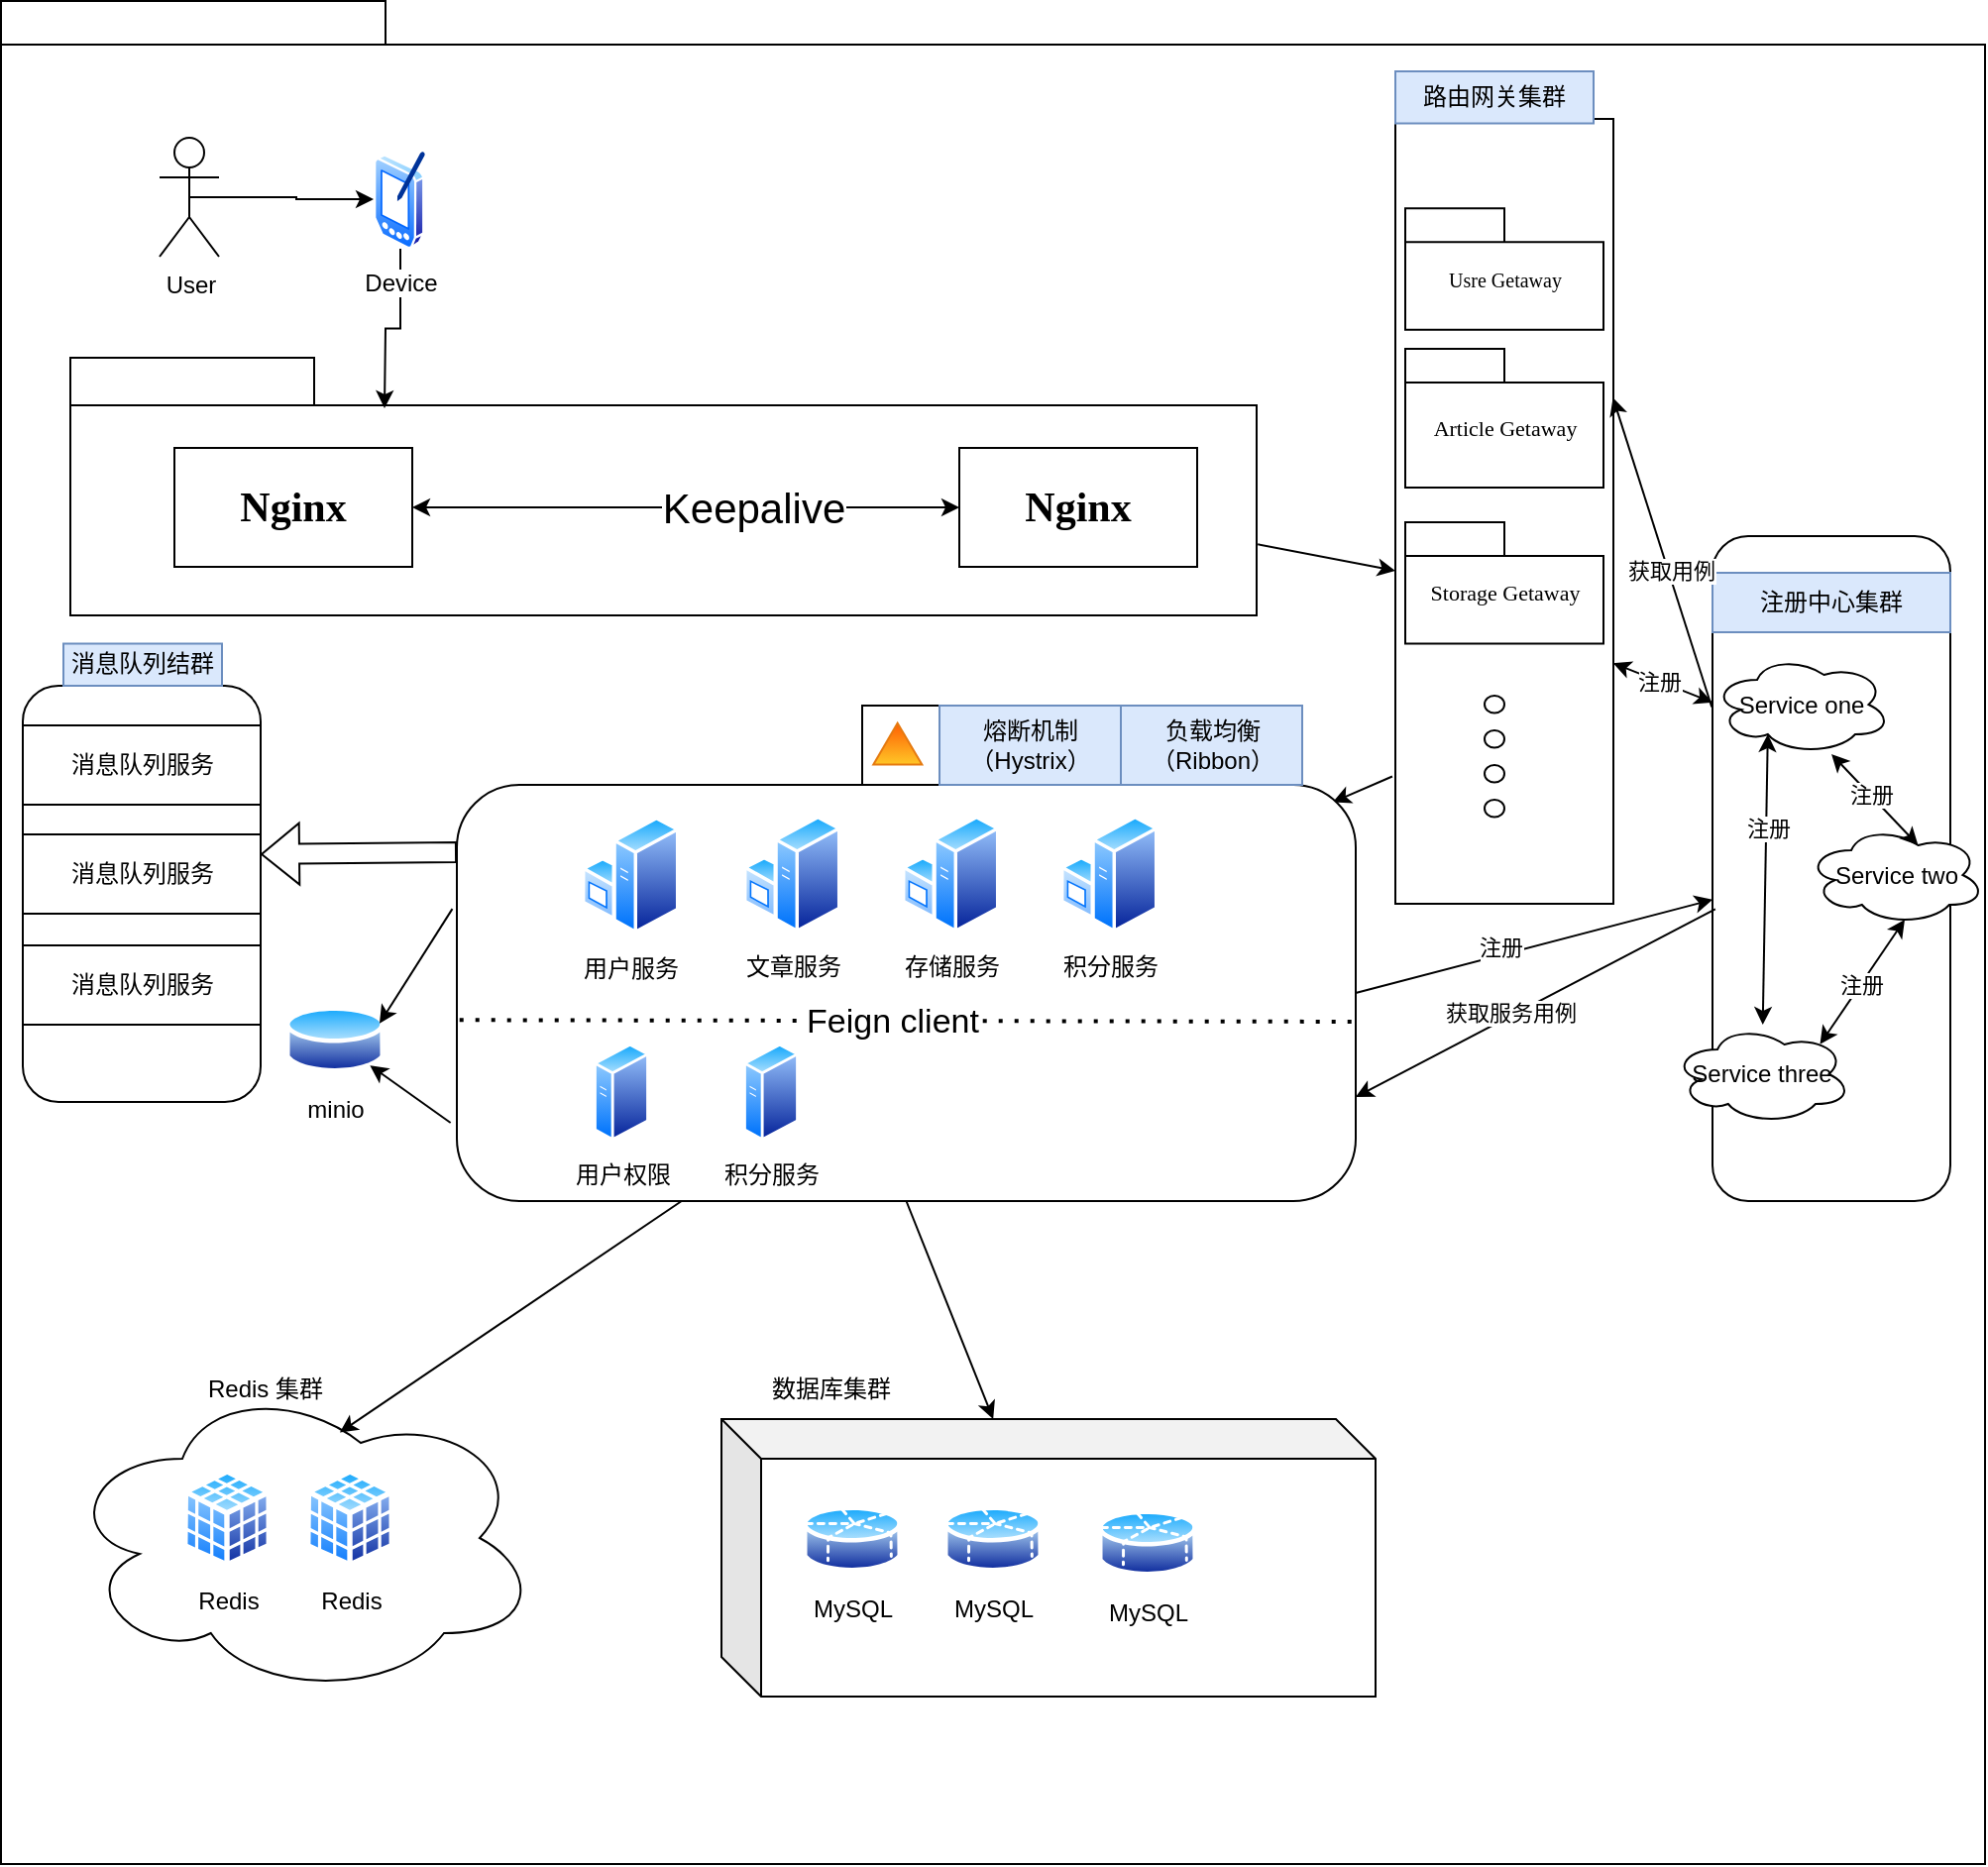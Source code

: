 <mxfile version="21.2.1" type="github">
  <diagram name="Page-1" id="b5b7bab2-c9e2-2cf4-8b2a-24fd1a2a6d21">
    <mxGraphModel dx="1870" dy="1204" grid="1" gridSize="10" guides="1" tooltips="1" connect="1" arrows="1" fold="1" page="1" pageScale="1" pageWidth="827" pageHeight="1169" background="none" math="0" shadow="0">
      <root>
        <mxCell id="0" />
        <mxCell id="1" parent="0" />
        <mxCell id="6e0c8c40b5770093-72" value="" style="shape=folder;fontStyle=1;spacingTop=10;tabWidth=194;tabHeight=22;tabPosition=left;html=1;rounded=0;shadow=0;comic=0;labelBackgroundColor=none;strokeWidth=1;fillColor=none;fontFamily=Verdana;fontSize=10;align=center;" parent="1" vertex="1">
          <mxGeometry x="326.5" y="114.5" width="1001" height="940" as="geometry" />
        </mxCell>
        <mxCell id="6e0c8c40b5770093-18" value="" style="group" parent="1" vertex="1" connectable="0">
          <mxGeometry x="361.5" y="294.5" width="598.5" height="130" as="geometry" />
        </mxCell>
        <mxCell id="6e0c8c40b5770093-11" value="" style="shape=folder;fontStyle=1;spacingTop=10;tabWidth=123;tabHeight=24;tabPosition=left;html=1;rounded=0;shadow=0;comic=0;labelBackgroundColor=none;strokeWidth=1;fontFamily=Verdana;fontSize=10;align=center;" parent="6e0c8c40b5770093-18" vertex="1">
          <mxGeometry width="598.5" height="130" as="geometry" />
        </mxCell>
        <object label="&lt;font face=&quot;Times New Roman&quot; style=&quot;font-size: 21px;&quot;&gt;&lt;b&gt;Nginx&lt;/b&gt;&lt;/font&gt;" nginx="" id="Jux_5TjAcz0YUs9LWTu1-11">
          <mxCell style="rounded=0;whiteSpace=wrap;html=1;" vertex="1" parent="6e0c8c40b5770093-18">
            <mxGeometry x="52.5" y="45.5" width="120" height="60" as="geometry" />
          </mxCell>
        </object>
        <object label="&lt;font face=&quot;Times New Roman&quot; style=&quot;font-size: 21px;&quot;&gt;&lt;b&gt;Nginx&lt;/b&gt;&lt;/font&gt;" nginx="" id="Jux_5TjAcz0YUs9LWTu1-12">
          <mxCell style="rounded=0;whiteSpace=wrap;html=1;" vertex="1" parent="6e0c8c40b5770093-18">
            <mxGeometry x="448.5" y="45.5" width="120" height="60" as="geometry" />
          </mxCell>
        </object>
        <mxCell id="Jux_5TjAcz0YUs9LWTu1-13" value="" style="endArrow=classic;startArrow=classic;html=1;rounded=0;entryX=0;entryY=0.5;entryDx=0;entryDy=0;exitX=1;exitY=0.5;exitDx=0;exitDy=0;" edge="1" parent="6e0c8c40b5770093-18" source="Jux_5TjAcz0YUs9LWTu1-11" target="Jux_5TjAcz0YUs9LWTu1-12">
          <mxGeometry width="50" height="50" relative="1" as="geometry">
            <mxPoint x="368.5" y="315.5" as="sourcePoint" />
            <mxPoint x="418.5" y="265.5" as="targetPoint" />
          </mxGeometry>
        </mxCell>
        <mxCell id="Jux_5TjAcz0YUs9LWTu1-14" value="&lt;font style=&quot;font-size: 21px;&quot;&gt;Keepalive&lt;/font&gt;" style="edgeLabel;html=1;align=center;verticalAlign=middle;resizable=0;points=[];" vertex="1" connectable="0" parent="Jux_5TjAcz0YUs9LWTu1-13">
          <mxGeometry x="0.235" relative="1" as="geometry">
            <mxPoint x="1" as="offset" />
          </mxGeometry>
        </mxCell>
        <mxCell id="6e0c8c40b5770093-30" value="" style="group;strokeWidth=5;" parent="1" vertex="1" connectable="0">
          <mxGeometry x="1030" y="150" width="120" height="420" as="geometry" />
        </mxCell>
        <mxCell id="6e0c8c40b5770093-24" value="" style="group" parent="6e0c8c40b5770093-30" vertex="1" connectable="0">
          <mxGeometry width="120" height="420" as="geometry" />
        </mxCell>
        <mxCell id="6e0c8c40b5770093-25" value="" style="shape=folder;fontStyle=1;spacingTop=10;tabWidth=123;tabHeight=24;tabPosition=left;html=1;rounded=0;shadow=0;comic=0;labelBackgroundColor=none;strokeWidth=1;fontFamily=Verdana;fontSize=10;align=center;" parent="6e0c8c40b5770093-24" vertex="1">
          <mxGeometry width="110" height="420" as="geometry" />
        </mxCell>
        <mxCell id="6e0c8c40b5770093-27" value="&lt;span style=&quot;font-weight: normal;&quot;&gt;Usre Getaway&lt;/span&gt;" style="shape=folder;fontStyle=1;spacingTop=10;tabWidth=50;tabHeight=17;tabPosition=left;html=1;rounded=0;shadow=0;comic=0;labelBackgroundColor=none;strokeWidth=1;fontFamily=Verdana;fontSize=10;align=center;" parent="6e0c8c40b5770093-24" vertex="1">
          <mxGeometry x="5" y="69.125" width="100" height="61.25" as="geometry" />
        </mxCell>
        <mxCell id="Jux_5TjAcz0YUs9LWTu1-15" value="&lt;p&gt;路由网关集群&lt;/p&gt;" style="rounded=0;whiteSpace=wrap;html=1;fillColor=#dae8fc;strokeColor=#6c8ebf;" vertex="1" parent="6e0c8c40b5770093-24">
          <mxGeometry width="100" height="26.25" as="geometry" />
        </mxCell>
        <mxCell id="Jux_5TjAcz0YUs9LWTu1-17" value="&lt;font style=&quot;font-weight: normal; font-size: 11px;&quot;&gt;Storage&amp;nbsp;Getaway&lt;/font&gt;" style="shape=folder;fontStyle=1;spacingTop=10;tabWidth=50;tabHeight=17;tabPosition=left;html=1;rounded=0;shadow=0;comic=0;labelBackgroundColor=none;strokeWidth=1;fontFamily=Verdana;fontSize=10;align=center;" vertex="1" parent="6e0c8c40b5770093-24">
          <mxGeometry x="5" y="227.5" width="100" height="61.25" as="geometry" />
        </mxCell>
        <mxCell id="Jux_5TjAcz0YUs9LWTu1-19" value="" style="ellipse;whiteSpace=wrap;html=1;strokeWidth=1;" vertex="1" parent="6e0c8c40b5770093-24">
          <mxGeometry x="45" y="315" width="10" height="8.75" as="geometry" />
        </mxCell>
        <mxCell id="Jux_5TjAcz0YUs9LWTu1-20" value="" style="ellipse;whiteSpace=wrap;html=1;strokeWidth=1;" vertex="1" parent="6e0c8c40b5770093-24">
          <mxGeometry x="45" y="332.5" width="10" height="8.75" as="geometry" />
        </mxCell>
        <mxCell id="Jux_5TjAcz0YUs9LWTu1-21" value="" style="ellipse;whiteSpace=wrap;html=1;strokeWidth=1;" vertex="1" parent="6e0c8c40b5770093-24">
          <mxGeometry x="45" y="350" width="10" height="8.75" as="geometry" />
        </mxCell>
        <mxCell id="Jux_5TjAcz0YUs9LWTu1-22" value="" style="ellipse;whiteSpace=wrap;html=1;strokeWidth=1;" vertex="1" parent="6e0c8c40b5770093-24">
          <mxGeometry x="45" y="367.5" width="10" height="8.75" as="geometry" />
        </mxCell>
        <mxCell id="Jux_5TjAcz0YUs9LWTu1-16" value="&lt;font style=&quot;font-size: 11px; font-weight: normal;&quot;&gt;Article Getaway&lt;/font&gt;" style="shape=folder;fontStyle=1;spacingTop=10;tabWidth=50;tabHeight=17;tabPosition=left;html=1;rounded=0;shadow=0;comic=0;labelBackgroundColor=none;strokeWidth=1;fontFamily=Verdana;fontSize=10;align=center;" vertex="1" parent="6e0c8c40b5770093-24">
          <mxGeometry x="5" y="140" width="100" height="70" as="geometry" />
        </mxCell>
        <mxCell id="Jux_5TjAcz0YUs9LWTu1-6" style="edgeStyle=orthogonalEdgeStyle;rounded=0;orthogonalLoop=1;jettySize=auto;html=1;exitX=0.5;exitY=0.5;exitDx=0;exitDy=0;exitPerimeter=0;" edge="1" parent="1" source="Jux_5TjAcz0YUs9LWTu1-1" target="Jux_5TjAcz0YUs9LWTu1-2">
          <mxGeometry relative="1" as="geometry" />
        </mxCell>
        <mxCell id="Jux_5TjAcz0YUs9LWTu1-1" value="User" style="shape=umlActor;verticalLabelPosition=bottom;verticalAlign=top;html=1;" vertex="1" parent="1">
          <mxGeometry x="406.5" y="183.5" width="30" height="60" as="geometry" />
        </mxCell>
        <mxCell id="Jux_5TjAcz0YUs9LWTu1-10" value="" style="edgeStyle=orthogonalEdgeStyle;rounded=0;orthogonalLoop=1;jettySize=auto;html=1;" edge="1" parent="1" source="Jux_5TjAcz0YUs9LWTu1-2">
          <mxGeometry relative="1" as="geometry">
            <mxPoint x="520" y="320" as="targetPoint" />
          </mxGeometry>
        </mxCell>
        <mxCell id="Jux_5TjAcz0YUs9LWTu1-2" value="Device" style="image;aspect=fixed;perimeter=ellipsePerimeter;html=1;align=center;shadow=0;dashed=0;spacingTop=3;image=img/lib/active_directory/pda.svg;" vertex="1" parent="1">
          <mxGeometry x="514.5" y="189.5" width="27" height="50" as="geometry" />
        </mxCell>
        <mxCell id="Jux_5TjAcz0YUs9LWTu1-23" value="" style="endArrow=classic;html=1;rounded=0;entryX=0;entryY=0;entryDx=0;entryDy=252.0;entryPerimeter=0;exitX=1.001;exitY=0.724;exitDx=0;exitDy=0;exitPerimeter=0;" edge="1" parent="1" source="6e0c8c40b5770093-11" target="6e0c8c40b5770093-25">
          <mxGeometry width="50" height="50" relative="1" as="geometry">
            <mxPoint x="920" y="470" as="sourcePoint" />
            <mxPoint x="970" y="420" as="targetPoint" />
          </mxGeometry>
        </mxCell>
        <mxCell id="Jux_5TjAcz0YUs9LWTu1-24" value="" style="endArrow=classic;html=1;rounded=0;exitX=-0.014;exitY=0.847;exitDx=0;exitDy=0;exitPerimeter=0;" edge="1" parent="1" source="6e0c8c40b5770093-25">
          <mxGeometry width="50" height="50" relative="1" as="geometry">
            <mxPoint x="960" y="510" as="sourcePoint" />
            <mxPoint x="998.5" y="518.691" as="targetPoint" />
          </mxGeometry>
        </mxCell>
        <mxCell id="Jux_5TjAcz0YUs9LWTu1-25" value="" style="rounded=1;whiteSpace=wrap;html=1;" vertex="1" parent="1">
          <mxGeometry x="1190" y="384.5" width="120" height="335.5" as="geometry" />
        </mxCell>
        <mxCell id="Jux_5TjAcz0YUs9LWTu1-26" value="注册中心集群" style="rounded=0;whiteSpace=wrap;html=1;fillColor=#dae8fc;strokeColor=#6c8ebf;" vertex="1" parent="1">
          <mxGeometry x="1190" y="403" width="120" height="30" as="geometry" />
        </mxCell>
        <mxCell id="Jux_5TjAcz0YUs9LWTu1-28" value="Service one" style="ellipse;shape=cloud;whiteSpace=wrap;html=1;" vertex="1" parent="1">
          <mxGeometry x="1190" y="444.5" width="90" height="50" as="geometry" />
        </mxCell>
        <mxCell id="Jux_5TjAcz0YUs9LWTu1-29" value="Service two" style="ellipse;shape=cloud;whiteSpace=wrap;html=1;" vertex="1" parent="1">
          <mxGeometry x="1237.5" y="530.5" width="90" height="50" as="geometry" />
        </mxCell>
        <mxCell id="Jux_5TjAcz0YUs9LWTu1-30" value="Service three" style="ellipse;shape=cloud;whiteSpace=wrap;html=1;" vertex="1" parent="1">
          <mxGeometry x="1170" y="631" width="90" height="50" as="geometry" />
        </mxCell>
        <mxCell id="Jux_5TjAcz0YUs9LWTu1-31" value="" style="endArrow=classic;startArrow=classic;html=1;rounded=0;entryX=0.55;entryY=0.95;entryDx=0;entryDy=0;entryPerimeter=0;exitX=0.825;exitY=0.198;exitDx=0;exitDy=0;exitPerimeter=0;" edge="1" parent="1" source="Jux_5TjAcz0YUs9LWTu1-30" target="Jux_5TjAcz0YUs9LWTu1-29">
          <mxGeometry width="50" height="50" relative="1" as="geometry">
            <mxPoint x="1230" y="654.5" as="sourcePoint" />
            <mxPoint x="1280" y="604.5" as="targetPoint" />
          </mxGeometry>
        </mxCell>
        <mxCell id="Jux_5TjAcz0YUs9LWTu1-38" value="注册" style="edgeLabel;html=1;align=center;verticalAlign=middle;resizable=0;points=[];" vertex="1" connectable="0" parent="Jux_5TjAcz0YUs9LWTu1-31">
          <mxGeometry x="-0.045" relative="1" as="geometry">
            <mxPoint as="offset" />
          </mxGeometry>
        </mxCell>
        <mxCell id="Jux_5TjAcz0YUs9LWTu1-32" value="" style="endArrow=classic;startArrow=classic;html=1;rounded=0;entryX=0.31;entryY=0.8;entryDx=0;entryDy=0;entryPerimeter=0;" edge="1" parent="1" source="Jux_5TjAcz0YUs9LWTu1-30" target="Jux_5TjAcz0YUs9LWTu1-28">
          <mxGeometry width="50" height="50" relative="1" as="geometry">
            <mxPoint x="1230" y="654.5" as="sourcePoint" />
            <mxPoint x="1280" y="604.5" as="targetPoint" />
          </mxGeometry>
        </mxCell>
        <mxCell id="Jux_5TjAcz0YUs9LWTu1-36" value="注册" style="edgeLabel;html=1;align=center;verticalAlign=middle;resizable=0;points=[];" vertex="1" connectable="0" parent="Jux_5TjAcz0YUs9LWTu1-32">
          <mxGeometry x="0.349" y="-1" relative="1" as="geometry">
            <mxPoint as="offset" />
          </mxGeometry>
        </mxCell>
        <mxCell id="Jux_5TjAcz0YUs9LWTu1-33" value="" style="endArrow=classic;startArrow=classic;html=1;rounded=0;entryX=0.625;entryY=0.2;entryDx=0;entryDy=0;entryPerimeter=0;exitX=0.667;exitY=1;exitDx=0;exitDy=0;exitPerimeter=0;" edge="1" parent="1" source="Jux_5TjAcz0YUs9LWTu1-28" target="Jux_5TjAcz0YUs9LWTu1-29">
          <mxGeometry width="50" height="50" relative="1" as="geometry">
            <mxPoint x="1230" y="654.5" as="sourcePoint" />
            <mxPoint x="1280" y="604.5" as="targetPoint" />
          </mxGeometry>
        </mxCell>
        <mxCell id="Jux_5TjAcz0YUs9LWTu1-39" value="注册" style="edgeLabel;html=1;align=center;verticalAlign=middle;resizable=0;points=[];" vertex="1" connectable="0" parent="Jux_5TjAcz0YUs9LWTu1-33">
          <mxGeometry x="-0.102" relative="1" as="geometry">
            <mxPoint as="offset" />
          </mxGeometry>
        </mxCell>
        <mxCell id="Jux_5TjAcz0YUs9LWTu1-42" value="" style="endArrow=classic;html=1;rounded=0;entryX=0.998;entryY=0.392;entryDx=0;entryDy=0;entryPerimeter=0;exitX=-0.003;exitY=0.257;exitDx=0;exitDy=0;exitPerimeter=0;" edge="1" parent="1" source="Jux_5TjAcz0YUs9LWTu1-25" target="6e0c8c40b5770093-25">
          <mxGeometry width="50" height="50" relative="1" as="geometry">
            <mxPoint x="1210" y="300" as="sourcePoint" />
            <mxPoint x="1260" y="250" as="targetPoint" />
          </mxGeometry>
        </mxCell>
        <mxCell id="Jux_5TjAcz0YUs9LWTu1-43" value="获取用例" style="edgeLabel;html=1;align=center;verticalAlign=middle;resizable=0;points=[];" vertex="1" connectable="0" parent="Jux_5TjAcz0YUs9LWTu1-42">
          <mxGeometry x="-0.118" y="-1" relative="1" as="geometry">
            <mxPoint as="offset" />
          </mxGeometry>
        </mxCell>
        <mxCell id="Jux_5TjAcz0YUs9LWTu1-40" value="" style="endArrow=classic;startArrow=classic;html=1;rounded=0;exitX=0.999;exitY=0.711;exitDx=0;exitDy=0;exitPerimeter=0;entryX=0;entryY=0.25;entryDx=0;entryDy=0;" edge="1" parent="1" source="6e0c8c40b5770093-25" target="Jux_5TjAcz0YUs9LWTu1-25">
          <mxGeometry width="50" height="50" relative="1" as="geometry">
            <mxPoint x="1140" y="320" as="sourcePoint" />
            <mxPoint x="1190" y="270" as="targetPoint" />
          </mxGeometry>
        </mxCell>
        <mxCell id="Jux_5TjAcz0YUs9LWTu1-41" value="注册" style="edgeLabel;html=1;align=center;verticalAlign=middle;resizable=0;points=[];" vertex="1" connectable="0" parent="Jux_5TjAcz0YUs9LWTu1-40">
          <mxGeometry x="-0.085" relative="1" as="geometry">
            <mxPoint as="offset" />
          </mxGeometry>
        </mxCell>
        <mxCell id="Jux_5TjAcz0YUs9LWTu1-47" value="" style="rounded=1;whiteSpace=wrap;html=1;" vertex="1" parent="1">
          <mxGeometry x="556.5" y="510" width="453.5" height="210" as="geometry" />
        </mxCell>
        <mxCell id="Jux_5TjAcz0YUs9LWTu1-45" value="用户服务" style="image;aspect=fixed;perimeter=ellipsePerimeter;html=1;align=center;shadow=0;dashed=0;spacingTop=3;image=img/lib/active_directory/windows_server.svg;" vertex="1" parent="1">
          <mxGeometry x="619.5" y="525.5" width="49.2" height="60" as="geometry" />
        </mxCell>
        <mxCell id="Jux_5TjAcz0YUs9LWTu1-48" value="文章服务" style="image;aspect=fixed;perimeter=ellipsePerimeter;html=1;align=center;shadow=0;dashed=0;spacingTop=3;image=img/lib/active_directory/windows_server.svg;" vertex="1" parent="1">
          <mxGeometry x="701" y="525" width="49.2" height="60" as="geometry" />
        </mxCell>
        <mxCell id="Jux_5TjAcz0YUs9LWTu1-49" value="存储服务" style="image;aspect=fixed;perimeter=ellipsePerimeter;html=1;align=center;shadow=0;dashed=0;spacingTop=3;image=img/lib/active_directory/windows_server.svg;" vertex="1" parent="1">
          <mxGeometry x="781" y="525" width="49.2" height="60" as="geometry" />
        </mxCell>
        <mxCell id="Jux_5TjAcz0YUs9LWTu1-50" value="积分服务" style="image;aspect=fixed;perimeter=ellipsePerimeter;html=1;align=center;shadow=0;dashed=0;spacingTop=3;image=img/lib/active_directory/windows_server.svg;" vertex="1" parent="1">
          <mxGeometry x="861" y="525" width="49.2" height="60" as="geometry" />
        </mxCell>
        <mxCell id="Jux_5TjAcz0YUs9LWTu1-53" value="" style="rounded=0;whiteSpace=wrap;html=1;" vertex="1" parent="1">
          <mxGeometry x="761" y="470" width="222" height="40" as="geometry" />
        </mxCell>
        <mxCell id="Jux_5TjAcz0YUs9LWTu1-54" value="" style="image;aspect=fixed;perimeter=ellipsePerimeter;html=1;align=center;shadow=0;dashed=0;spacingTop=3;image=img/lib/active_directory/windows_domain.svg;" vertex="1" parent="1">
          <mxGeometry x="764.5" y="476.5" width="28.82" height="24.5" as="geometry" />
        </mxCell>
        <mxCell id="Jux_5TjAcz0YUs9LWTu1-55" value="负载均衡（Ribbon）" style="rounded=0;whiteSpace=wrap;html=1;fillColor=#dae8fc;strokeColor=#6c8ebf;" vertex="1" parent="1">
          <mxGeometry x="891.5" y="470" width="91.5" height="40" as="geometry" />
        </mxCell>
        <mxCell id="Jux_5TjAcz0YUs9LWTu1-56" value="熔断机制（Hystrix）" style="rounded=0;whiteSpace=wrap;html=1;fillColor=#dae8fc;strokeColor=#6c8ebf;" vertex="1" parent="1">
          <mxGeometry x="800" y="470" width="91.5" height="40" as="geometry" />
        </mxCell>
        <mxCell id="Jux_5TjAcz0YUs9LWTu1-57" value="" style="endArrow=none;dashed=1;html=1;dashPattern=1 3;strokeWidth=2;rounded=0;exitX=0.003;exitY=0.565;exitDx=0;exitDy=0;exitPerimeter=0;entryX=1.003;entryY=0.569;entryDx=0;entryDy=0;entryPerimeter=0;" edge="1" parent="1" source="Jux_5TjAcz0YUs9LWTu1-47" target="Jux_5TjAcz0YUs9LWTu1-47">
          <mxGeometry width="50" height="50" relative="1" as="geometry">
            <mxPoint x="1030" y="700" as="sourcePoint" />
            <mxPoint x="1010" y="650" as="targetPoint" />
          </mxGeometry>
        </mxCell>
        <mxCell id="Jux_5TjAcz0YUs9LWTu1-58" value="&lt;font style=&quot;font-size: 17px;&quot;&gt;Feign client&lt;/font&gt;" style="edgeLabel;html=1;align=center;verticalAlign=middle;resizable=0;points=[];" vertex="1" connectable="0" parent="Jux_5TjAcz0YUs9LWTu1-57">
          <mxGeometry x="-0.039" y="-1" relative="1" as="geometry">
            <mxPoint as="offset" />
          </mxGeometry>
        </mxCell>
        <mxCell id="Jux_5TjAcz0YUs9LWTu1-61" value="用户权限" style="image;aspect=fixed;perimeter=ellipsePerimeter;html=1;align=center;shadow=0;dashed=0;spacingTop=3;image=img/lib/active_directory/generic_server.svg;" vertex="1" parent="1">
          <mxGeometry x="625.5" y="640" width="28.0" height="50" as="geometry" />
        </mxCell>
        <mxCell id="Jux_5TjAcz0YUs9LWTu1-62" value="积分服务" style="image;aspect=fixed;perimeter=ellipsePerimeter;html=1;align=center;shadow=0;dashed=0;spacingTop=3;image=img/lib/active_directory/generic_server.svg;" vertex="1" parent="1">
          <mxGeometry x="701" y="640" width="28.0" height="50" as="geometry" />
        </mxCell>
        <mxCell id="Jux_5TjAcz0YUs9LWTu1-64" value="minio" style="image;aspect=fixed;perimeter=ellipsePerimeter;html=1;align=center;shadow=0;dashed=0;spacingTop=3;image=img/lib/active_directory/database.svg;" vertex="1" parent="1">
          <mxGeometry x="470" y="620" width="50" height="37" as="geometry" />
        </mxCell>
        <mxCell id="Jux_5TjAcz0YUs9LWTu1-65" value="" style="endArrow=classic;html=1;rounded=0;entryX=1;entryY=0.25;entryDx=0;entryDy=0;exitX=-0.005;exitY=0.298;exitDx=0;exitDy=0;exitPerimeter=0;" edge="1" parent="1" source="Jux_5TjAcz0YUs9LWTu1-47" target="Jux_5TjAcz0YUs9LWTu1-64">
          <mxGeometry width="50" height="50" relative="1" as="geometry">
            <mxPoint x="1030" y="700" as="sourcePoint" />
            <mxPoint x="1080" y="650" as="targetPoint" />
          </mxGeometry>
        </mxCell>
        <mxCell id="Jux_5TjAcz0YUs9LWTu1-66" value="" style="endArrow=classic;html=1;rounded=0;exitX=-0.007;exitY=0.812;exitDx=0;exitDy=0;exitPerimeter=0;entryX=1;entryY=1;entryDx=0;entryDy=0;" edge="1" parent="1" source="Jux_5TjAcz0YUs9LWTu1-47" target="Jux_5TjAcz0YUs9LWTu1-64">
          <mxGeometry width="50" height="50" relative="1" as="geometry">
            <mxPoint x="1030" y="700" as="sourcePoint" />
            <mxPoint x="1080" y="650" as="targetPoint" />
          </mxGeometry>
        </mxCell>
        <mxCell id="Jux_5TjAcz0YUs9LWTu1-67" value="" style="rounded=1;whiteSpace=wrap;html=1;" vertex="1" parent="1">
          <mxGeometry x="337.5" y="460" width="120" height="210" as="geometry" />
        </mxCell>
        <mxCell id="Jux_5TjAcz0YUs9LWTu1-68" value="消息队列服务" style="rounded=0;whiteSpace=wrap;html=1;" vertex="1" parent="1">
          <mxGeometry x="337.5" y="480" width="120" height="40" as="geometry" />
        </mxCell>
        <mxCell id="Jux_5TjAcz0YUs9LWTu1-69" value="消息队列服务" style="rounded=0;whiteSpace=wrap;html=1;" vertex="1" parent="1">
          <mxGeometry x="337.5" y="535" width="120" height="40" as="geometry" />
        </mxCell>
        <mxCell id="Jux_5TjAcz0YUs9LWTu1-70" value="消息队列服务" style="rounded=0;whiteSpace=wrap;html=1;" vertex="1" parent="1">
          <mxGeometry x="337.5" y="591" width="120" height="40" as="geometry" />
        </mxCell>
        <mxCell id="Jux_5TjAcz0YUs9LWTu1-71" value="" style="shape=flexArrow;endArrow=classic;html=1;rounded=0;entryX=1;entryY=0.5;entryDx=0;entryDy=0;exitX=0;exitY=0.162;exitDx=0;exitDy=0;exitPerimeter=0;" edge="1" parent="1" source="Jux_5TjAcz0YUs9LWTu1-47">
          <mxGeometry width="50" height="50" relative="1" as="geometry">
            <mxPoint x="560" y="545" as="sourcePoint" />
            <mxPoint x="457.5" y="545" as="targetPoint" />
          </mxGeometry>
        </mxCell>
        <mxCell id="Jux_5TjAcz0YUs9LWTu1-72" value="消息队列结群" style="rounded=0;whiteSpace=wrap;html=1;fillColor=#dae8fc;strokeColor=#6c8ebf;" vertex="1" parent="1">
          <mxGeometry x="358" y="438.75" width="80" height="21.25" as="geometry" />
        </mxCell>
        <mxCell id="Jux_5TjAcz0YUs9LWTu1-73" value="" style="endArrow=classic;html=1;rounded=0;exitX=1;exitY=0.5;exitDx=0;exitDy=0;" edge="1" parent="1" source="Jux_5TjAcz0YUs9LWTu1-47" target="Jux_5TjAcz0YUs9LWTu1-25">
          <mxGeometry width="50" height="50" relative="1" as="geometry">
            <mxPoint x="1020" y="690" as="sourcePoint" />
            <mxPoint x="1070" y="640" as="targetPoint" />
          </mxGeometry>
        </mxCell>
        <mxCell id="Jux_5TjAcz0YUs9LWTu1-74" value="注册" style="edgeLabel;html=1;align=center;verticalAlign=middle;resizable=0;points=[];" vertex="1" connectable="0" parent="Jux_5TjAcz0YUs9LWTu1-73">
          <mxGeometry x="-0.176" y="4" relative="1" as="geometry">
            <mxPoint as="offset" />
          </mxGeometry>
        </mxCell>
        <mxCell id="Jux_5TjAcz0YUs9LWTu1-75" value="" style="endArrow=classic;html=1;rounded=0;entryX=1;entryY=0.75;entryDx=0;entryDy=0;exitX=0.012;exitY=0.561;exitDx=0;exitDy=0;exitPerimeter=0;" edge="1" parent="1" source="Jux_5TjAcz0YUs9LWTu1-25" target="Jux_5TjAcz0YUs9LWTu1-47">
          <mxGeometry width="50" height="50" relative="1" as="geometry">
            <mxPoint x="780" y="710" as="sourcePoint" />
            <mxPoint x="830" y="660" as="targetPoint" />
          </mxGeometry>
        </mxCell>
        <mxCell id="Jux_5TjAcz0YUs9LWTu1-76" value="获取服务用例" style="edgeLabel;html=1;align=center;verticalAlign=middle;resizable=0;points=[];" vertex="1" connectable="0" parent="Jux_5TjAcz0YUs9LWTu1-75">
          <mxGeometry x="0.134" y="-2" relative="1" as="geometry">
            <mxPoint as="offset" />
          </mxGeometry>
        </mxCell>
        <mxCell id="Jux_5TjAcz0YUs9LWTu1-77" value="" style="ellipse;shape=cloud;whiteSpace=wrap;html=1;" vertex="1" parent="1">
          <mxGeometry x="358" y="810" width="240" height="160" as="geometry" />
        </mxCell>
        <mxCell id="Jux_5TjAcz0YUs9LWTu1-78" value="Redis" style="image;aspect=fixed;perimeter=ellipsePerimeter;html=1;align=center;shadow=0;dashed=0;spacingTop=3;image=img/lib/active_directory/database_cube.svg;" vertex="1" parent="1">
          <mxGeometry x="418" y="855" width="45" height="50" as="geometry" />
        </mxCell>
        <mxCell id="Jux_5TjAcz0YUs9LWTu1-79" value="Redis" style="image;aspect=fixed;perimeter=ellipsePerimeter;html=1;align=center;shadow=0;dashed=0;spacingTop=3;image=img/lib/active_directory/database_cube.svg;" vertex="1" parent="1">
          <mxGeometry x="480" y="855" width="45" height="50" as="geometry" />
        </mxCell>
        <mxCell id="Jux_5TjAcz0YUs9LWTu1-80" value="" style="shape=cube;whiteSpace=wrap;html=1;boundedLbl=1;backgroundOutline=1;darkOpacity=0.05;darkOpacity2=0.1;" vertex="1" parent="1">
          <mxGeometry x="690" y="830" width="330" height="140" as="geometry" />
        </mxCell>
        <mxCell id="Jux_5TjAcz0YUs9LWTu1-81" value="MySQL" style="image;aspect=fixed;perimeter=ellipsePerimeter;html=1;align=center;shadow=0;dashed=0;spacingTop=3;image=img/lib/active_directory/database_partition_5.svg;" vertex="1" parent="1">
          <mxGeometry x="731" y="872" width="50" height="37" as="geometry" />
        </mxCell>
        <mxCell id="Jux_5TjAcz0YUs9LWTu1-82" value="MySQL" style="image;aspect=fixed;perimeter=ellipsePerimeter;html=1;align=center;shadow=0;dashed=0;spacingTop=3;image=img/lib/active_directory/database_partition_5.svg;" vertex="1" parent="1">
          <mxGeometry x="802" y="872" width="50" height="37" as="geometry" />
        </mxCell>
        <mxCell id="Jux_5TjAcz0YUs9LWTu1-83" value="MySQL" style="image;aspect=fixed;perimeter=ellipsePerimeter;html=1;align=center;shadow=0;dashed=0;spacingTop=3;image=img/lib/active_directory/database_partition_5.svg;" vertex="1" parent="1">
          <mxGeometry x="880" y="874" width="50" height="37" as="geometry" />
        </mxCell>
        <mxCell id="Jux_5TjAcz0YUs9LWTu1-84" value="" style="endArrow=classic;html=1;rounded=0;exitX=0.5;exitY=1;exitDx=0;exitDy=0;" edge="1" parent="1" source="Jux_5TjAcz0YUs9LWTu1-47" target="Jux_5TjAcz0YUs9LWTu1-80">
          <mxGeometry width="50" height="50" relative="1" as="geometry">
            <mxPoint x="780" y="1040" as="sourcePoint" />
            <mxPoint x="830" y="990" as="targetPoint" />
          </mxGeometry>
        </mxCell>
        <mxCell id="Jux_5TjAcz0YUs9LWTu1-85" value="" style="endArrow=classic;html=1;rounded=0;exitX=0.25;exitY=1;exitDx=0;exitDy=0;entryX=0.581;entryY=0.167;entryDx=0;entryDy=0;entryPerimeter=0;" edge="1" parent="1" source="Jux_5TjAcz0YUs9LWTu1-47" target="Jux_5TjAcz0YUs9LWTu1-77">
          <mxGeometry width="50" height="50" relative="1" as="geometry">
            <mxPoint x="780" y="1040" as="sourcePoint" />
            <mxPoint x="830" y="990" as="targetPoint" />
          </mxGeometry>
        </mxCell>
        <mxCell id="Jux_5TjAcz0YUs9LWTu1-88" value="Redis 集群" style="text;html=1;strokeColor=none;fillColor=none;align=center;verticalAlign=middle;whiteSpace=wrap;rounded=0;" vertex="1" parent="1">
          <mxGeometry x="420" y="800" width="80" height="30" as="geometry" />
        </mxCell>
        <mxCell id="Jux_5TjAcz0YUs9LWTu1-89" value="数据库集群" style="text;html=1;strokeColor=none;fillColor=none;align=center;verticalAlign=middle;whiteSpace=wrap;rounded=0;" vertex="1" parent="1">
          <mxGeometry x="701" y="800" width="89" height="30" as="geometry" />
        </mxCell>
      </root>
    </mxGraphModel>
  </diagram>
</mxfile>